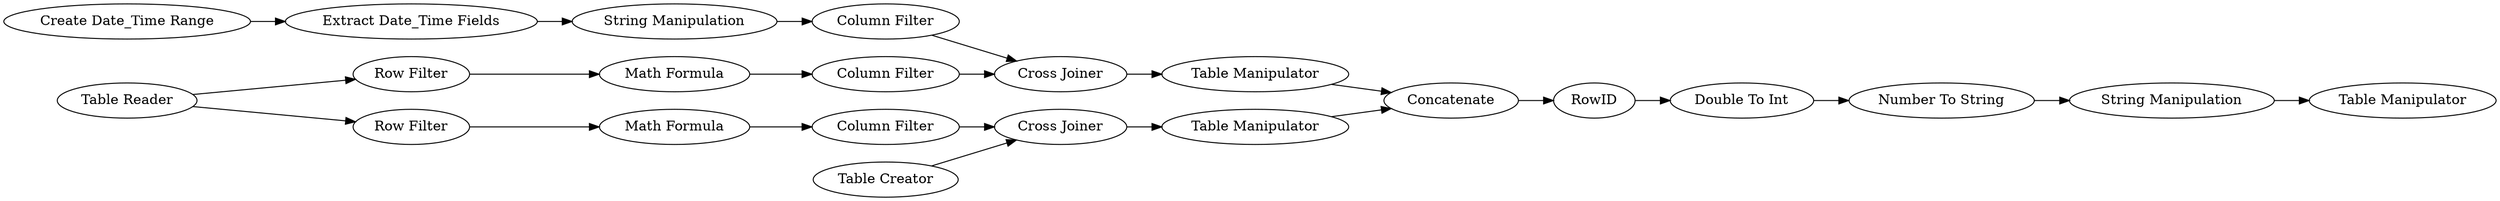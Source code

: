 digraph {
	12 -> 10
	6 -> 5
	10 -> 13
	7 -> 8
	5 -> 11
	15 -> 18
	1 -> 6
	2 -> 4
	16 -> 15
	20 -> 23
	18 -> 17
	21 -> 20
	14 -> 15
	8 -> 16
	19 -> 22
	13 -> 17
	9 -> 12
	1 -> 7
	11 -> 10
	17 -> 19
	22 -> 21
	4 -> 9
	7 [label="Row Filter"]
	9 [label="String Manipulation"]
	18 [label="Table Manipulator"]
	21 [label="Number To String"]
	8 [label="Math Formula"]
	17 [label=Concatenate]
	19 [label=RowID]
	6 [label="Row Filter"]
	15 [label="Cross Joiner"]
	10 [label="Cross Joiner"]
	12 [label="Column Filter"]
	16 [label="Column Filter"]
	1 [label="Table Reader"]
	22 [label="Double To Int"]
	11 [label="Column Filter"]
	4 [label="Extract Date_Time Fields"]
	23 [label="Table Manipulator"]
	14 [label="Table Creator"]
	5 [label="Math Formula"]
	13 [label="Table Manipulator"]
	20 [label="String Manipulation"]
	2 [label="Create Date_Time Range"]
	rankdir=LR
}
